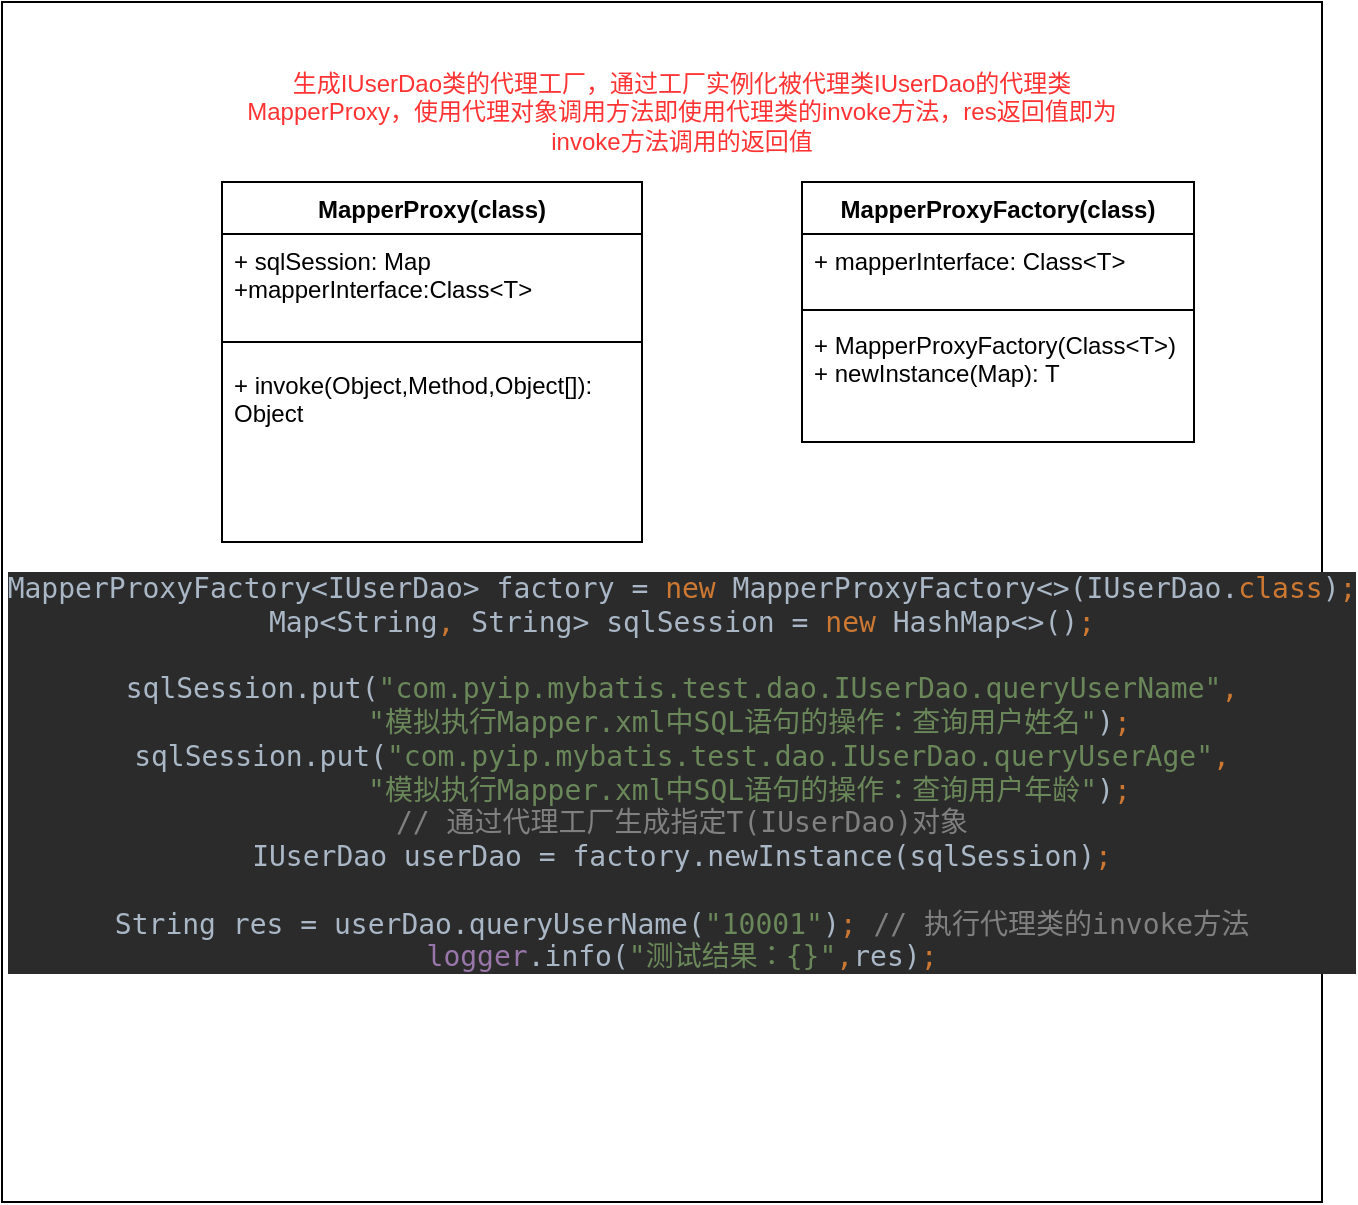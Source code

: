<mxfile version="24.6.2" type="device">
  <diagram name="第 1 页" id="nVtQ3RQHCm_OvmA-mPfw">
    <mxGraphModel dx="1050" dy="691" grid="1" gridSize="10" guides="1" tooltips="1" connect="1" arrows="1" fold="1" page="1" pageScale="1" pageWidth="827" pageHeight="1169" math="0" shadow="0">
      <root>
        <mxCell id="0" />
        <mxCell id="1" parent="0" />
        <mxCell id="xa73Cc4ueUzyMZoh-jQg-12" value="" style="rounded=0;whiteSpace=wrap;html=1;" vertex="1" parent="1">
          <mxGeometry x="30" y="30" width="660" height="600" as="geometry" />
        </mxCell>
        <mxCell id="xa73Cc4ueUzyMZoh-jQg-3" value="MapperProxy(class)" style="swimlane;fontStyle=1;align=center;verticalAlign=top;childLayout=stackLayout;horizontal=1;startSize=26;horizontalStack=0;resizeParent=1;resizeParentMax=0;resizeLast=0;collapsible=1;marginBottom=0;whiteSpace=wrap;html=1;" vertex="1" parent="1">
          <mxGeometry x="140" y="120" width="210" height="180" as="geometry" />
        </mxCell>
        <mxCell id="xa73Cc4ueUzyMZoh-jQg-4" value="+ sqlSession: Map&lt;div&gt;+mapperInterface:Class&amp;lt;T&amp;gt;&lt;/div&gt;" style="text;strokeColor=none;fillColor=none;align=left;verticalAlign=top;spacingLeft=4;spacingRight=4;overflow=hidden;rotatable=0;points=[[0,0.5],[1,0.5]];portConstraint=eastwest;whiteSpace=wrap;html=1;" vertex="1" parent="xa73Cc4ueUzyMZoh-jQg-3">
          <mxGeometry y="26" width="210" height="46" as="geometry" />
        </mxCell>
        <mxCell id="xa73Cc4ueUzyMZoh-jQg-5" value="" style="line;strokeWidth=1;fillColor=none;align=left;verticalAlign=middle;spacingTop=-1;spacingLeft=3;spacingRight=3;rotatable=0;labelPosition=right;points=[];portConstraint=eastwest;strokeColor=inherit;" vertex="1" parent="xa73Cc4ueUzyMZoh-jQg-3">
          <mxGeometry y="72" width="210" height="16" as="geometry" />
        </mxCell>
        <mxCell id="xa73Cc4ueUzyMZoh-jQg-6" value="+ invoke(Object,Method,Object[]): Object" style="text;strokeColor=none;fillColor=none;align=left;verticalAlign=top;spacingLeft=4;spacingRight=4;overflow=hidden;rotatable=0;points=[[0,0.5],[1,0.5]];portConstraint=eastwest;whiteSpace=wrap;html=1;" vertex="1" parent="xa73Cc4ueUzyMZoh-jQg-3">
          <mxGeometry y="88" width="210" height="92" as="geometry" />
        </mxCell>
        <mxCell id="xa73Cc4ueUzyMZoh-jQg-7" value="MapperProxyFactory(class)&lt;div&gt;&lt;br&gt;&lt;/div&gt;" style="swimlane;fontStyle=1;align=center;verticalAlign=top;childLayout=stackLayout;horizontal=1;startSize=26;horizontalStack=0;resizeParent=1;resizeParentMax=0;resizeLast=0;collapsible=1;marginBottom=0;whiteSpace=wrap;html=1;" vertex="1" parent="1">
          <mxGeometry x="430" y="120" width="196" height="130" as="geometry" />
        </mxCell>
        <mxCell id="xa73Cc4ueUzyMZoh-jQg-8" value="+ mapperInterface: Class&amp;lt;T&amp;gt;" style="text;strokeColor=none;fillColor=none;align=left;verticalAlign=top;spacingLeft=4;spacingRight=4;overflow=hidden;rotatable=0;points=[[0,0.5],[1,0.5]];portConstraint=eastwest;whiteSpace=wrap;html=1;" vertex="1" parent="xa73Cc4ueUzyMZoh-jQg-7">
          <mxGeometry y="26" width="196" height="34" as="geometry" />
        </mxCell>
        <mxCell id="xa73Cc4ueUzyMZoh-jQg-9" value="" style="line;strokeWidth=1;fillColor=none;align=left;verticalAlign=middle;spacingTop=-1;spacingLeft=3;spacingRight=3;rotatable=0;labelPosition=right;points=[];portConstraint=eastwest;strokeColor=inherit;" vertex="1" parent="xa73Cc4ueUzyMZoh-jQg-7">
          <mxGeometry y="60" width="196" height="8" as="geometry" />
        </mxCell>
        <mxCell id="xa73Cc4ueUzyMZoh-jQg-10" value="+ MapperProxyFactory(Class&amp;lt;T&amp;gt;)&lt;div&gt;+ newInstance(Map): T&lt;/div&gt;" style="text;strokeColor=none;fillColor=none;align=left;verticalAlign=top;spacingLeft=4;spacingRight=4;overflow=hidden;rotatable=0;points=[[0,0.5],[1,0.5]];portConstraint=eastwest;whiteSpace=wrap;html=1;" vertex="1" parent="xa73Cc4ueUzyMZoh-jQg-7">
          <mxGeometry y="68" width="196" height="62" as="geometry" />
        </mxCell>
        <mxCell id="xa73Cc4ueUzyMZoh-jQg-14" value="&lt;div style=&quot;background-color:#2b2b2b;color:#a9b7c6&quot;&gt;&lt;pre style=&quot;font-family:&#39;JetBrains Mono&#39;,monospace;font-size:10.5pt;&quot;&gt;MapperProxyFactory&amp;lt;IUserDao&amp;gt; factory = &lt;span style=&quot;color:#cc7832;&quot;&gt;new &lt;/span&gt;MapperProxyFactory&amp;lt;&amp;gt;(IUserDao.&lt;span style=&quot;color:#cc7832;&quot;&gt;class&lt;/span&gt;)&lt;span style=&quot;color:#cc7832;&quot;&gt;;&lt;br&gt;&lt;/span&gt;Map&amp;lt;String&lt;span style=&quot;color:#cc7832;&quot;&gt;, &lt;/span&gt;String&amp;gt; sqlSession = &lt;span style=&quot;color:#cc7832;&quot;&gt;new &lt;/span&gt;HashMap&amp;lt;&amp;gt;()&lt;span style=&quot;color:#cc7832;&quot;&gt;;&lt;br&gt;&lt;/span&gt;&lt;span style=&quot;color:#cc7832;&quot;&gt;&lt;br&gt;&lt;/span&gt;sqlSession.put(&lt;span style=&quot;color:#6a8759;&quot;&gt;&quot;com.pyip.mybatis.test.dao.IUserDao.queryUserName&quot;&lt;/span&gt;&lt;span style=&quot;color:#cc7832;&quot;&gt;,&lt;br&gt;&lt;/span&gt;&lt;span style=&quot;color:#cc7832;&quot;&gt;        &lt;/span&gt;&lt;span style=&quot;color:#6a8759;&quot;&gt;&quot;&lt;/span&gt;&lt;span style=&quot;color:#6a8759;font-family:&#39;宋体&#39;,monospace;&quot;&gt;模拟执行&lt;/span&gt;&lt;span style=&quot;color:#6a8759;&quot;&gt;Mapper.xml&lt;/span&gt;&lt;span style=&quot;color:#6a8759;font-family:&#39;宋体&#39;,monospace;&quot;&gt;中&lt;/span&gt;&lt;span style=&quot;color:#6a8759;&quot;&gt;SQL&lt;/span&gt;&lt;span style=&quot;color:#6a8759;font-family:&#39;宋体&#39;,monospace;&quot;&gt;语句的操作：查询用户姓名&lt;/span&gt;&lt;span style=&quot;color:#6a8759;&quot;&gt;&quot;&lt;/span&gt;)&lt;span style=&quot;color:#cc7832;&quot;&gt;;&lt;br&gt;&lt;/span&gt;sqlSession.put(&lt;span style=&quot;color:#6a8759;&quot;&gt;&quot;com.pyip.mybatis.test.dao.IUserDao.queryUserAge&quot;&lt;/span&gt;&lt;span style=&quot;color:#cc7832;&quot;&gt;,&lt;br&gt;&lt;/span&gt;&lt;span style=&quot;color:#cc7832;&quot;&gt;        &lt;/span&gt;&lt;span style=&quot;color:#6a8759;&quot;&gt;&quot;&lt;/span&gt;&lt;span style=&quot;color:#6a8759;font-family:&#39;宋体&#39;,monospace;&quot;&gt;模拟执行&lt;/span&gt;&lt;span style=&quot;color:#6a8759;&quot;&gt;Mapper.xml&lt;/span&gt;&lt;span style=&quot;color:#6a8759;font-family:&#39;宋体&#39;,monospace;&quot;&gt;中&lt;/span&gt;&lt;span style=&quot;color:#6a8759;&quot;&gt;SQL&lt;/span&gt;&lt;span style=&quot;color:#6a8759;font-family:&#39;宋体&#39;,monospace;&quot;&gt;语句的操作：查询用户年龄&lt;/span&gt;&lt;span style=&quot;color:#6a8759;&quot;&gt;&quot;&lt;/span&gt;)&lt;span style=&quot;color:#cc7832;&quot;&gt;;&lt;br&gt;&lt;/span&gt;&lt;span style=&quot;color:#808080;&quot;&gt;// &lt;/span&gt;&lt;span style=&quot;color:#808080;font-family:&#39;宋体&#39;,monospace;&quot;&gt;通过代理工厂生成指定&lt;/span&gt;&lt;span style=&quot;color:#808080;&quot;&gt;T(IUserDao)&lt;/span&gt;&lt;span style=&quot;color:#808080;font-family:&#39;宋体&#39;,monospace;&quot;&gt;对象&lt;br&gt;&lt;/span&gt;IUserDao userDao = factory.newInstance(sqlSession)&lt;span style=&quot;color:#cc7832;&quot;&gt;;&lt;br&gt;&lt;/span&gt;&lt;span style=&quot;color:#cc7832;&quot;&gt;&lt;br&gt;&lt;/span&gt;String res = userDao.queryUserName(&lt;span style=&quot;color:#6a8759;&quot;&gt;&quot;10001&quot;&lt;/span&gt;)&lt;span style=&quot;color:#cc7832;&quot;&gt;; &lt;/span&gt;&lt;span style=&quot;color:#808080;&quot;&gt;// &lt;/span&gt;&lt;span style=&quot;color:#808080;font-family:&#39;宋体&#39;,monospace;&quot;&gt;执行代理类的&lt;/span&gt;&lt;span style=&quot;color:#808080;&quot;&gt;invoke&lt;/span&gt;&lt;span style=&quot;color:#808080;font-family:&#39;宋体&#39;,monospace;&quot;&gt;方法&lt;br&gt;&lt;/span&gt;&lt;span style=&quot;color:#9876aa;&quot;&gt;logger&lt;/span&gt;.info(&lt;span style=&quot;color:#6a8759;&quot;&gt;&quot;&lt;/span&gt;&lt;span style=&quot;color:#6a8759;font-family:&#39;宋体&#39;,monospace;&quot;&gt;测试结果：&lt;/span&gt;&lt;span style=&quot;color:#6a8759;&quot;&gt;{}&quot;&lt;/span&gt;&lt;span style=&quot;color:#cc7832;&quot;&gt;,&lt;/span&gt;res)&lt;span style=&quot;color:#cc7832;&quot;&gt;;&lt;/span&gt;&lt;/pre&gt;&lt;/div&gt;" style="text;html=1;align=center;verticalAlign=middle;whiteSpace=wrap;rounded=0;" vertex="1" parent="1">
          <mxGeometry x="340" y="400" width="60" height="30" as="geometry" />
        </mxCell>
        <mxCell id="xa73Cc4ueUzyMZoh-jQg-15" value="&lt;font color=&quot;#ff3333&quot;&gt;生成IUserDao类的代理工厂，通过工厂实例化被代理类IUserDao的代理类MapperProxy，使用代理对象调用方法即使用代理类的invoke方法，res返回值即为invoke方法调用的返回值&lt;/font&gt;" style="text;html=1;align=center;verticalAlign=middle;whiteSpace=wrap;rounded=0;" vertex="1" parent="1">
          <mxGeometry x="135" y="60" width="470" height="50" as="geometry" />
        </mxCell>
      </root>
    </mxGraphModel>
  </diagram>
</mxfile>
